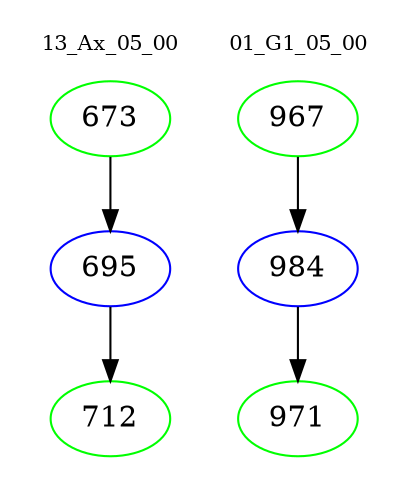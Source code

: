 digraph{
subgraph cluster_0 {
color = white
label = "13_Ax_05_00";
fontsize=10;
T0_673 [label="673", color="green"]
T0_673 -> T0_695 [color="black"]
T0_695 [label="695", color="blue"]
T0_695 -> T0_712 [color="black"]
T0_712 [label="712", color="green"]
}
subgraph cluster_1 {
color = white
label = "01_G1_05_00";
fontsize=10;
T1_967 [label="967", color="green"]
T1_967 -> T1_984 [color="black"]
T1_984 [label="984", color="blue"]
T1_984 -> T1_971 [color="black"]
T1_971 [label="971", color="green"]
}
}
